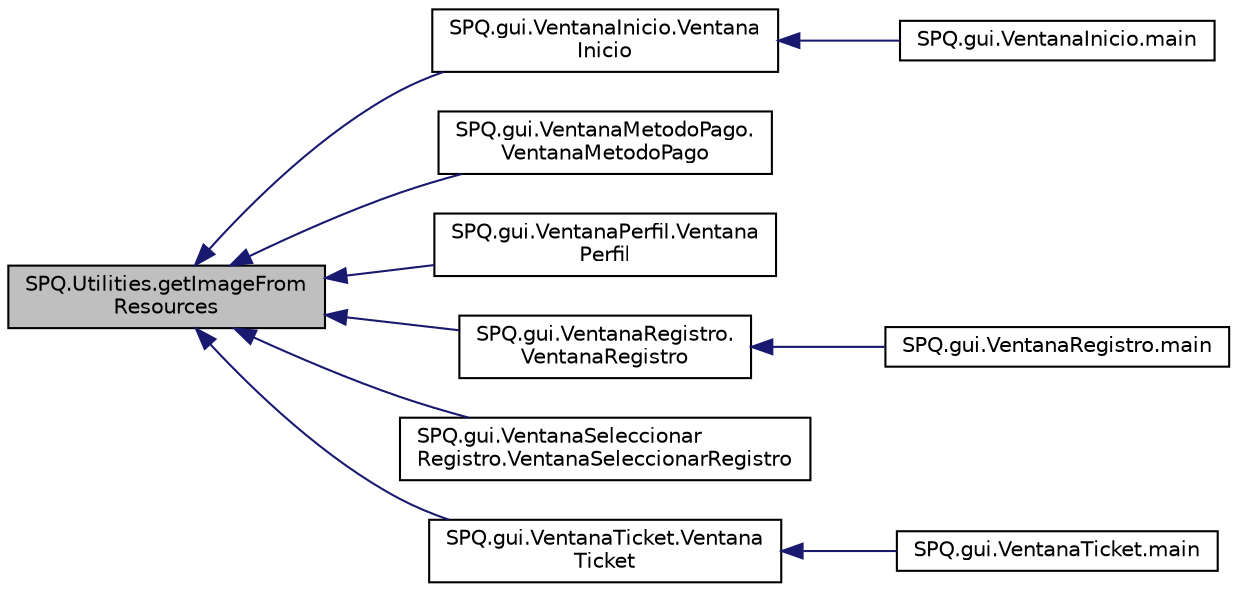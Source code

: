 digraph "SPQ.Utilities.getImageFromResources"
{
  edge [fontname="Helvetica",fontsize="10",labelfontname="Helvetica",labelfontsize="10"];
  node [fontname="Helvetica",fontsize="10",shape=record];
  rankdir="LR";
  Node1 [label="SPQ.Utilities.getImageFrom\lResources",height=0.2,width=0.4,color="black", fillcolor="grey75", style="filled", fontcolor="black"];
  Node1 -> Node2 [dir="back",color="midnightblue",fontsize="10",style="solid",fontname="Helvetica"];
  Node2 [label="SPQ.gui.VentanaInicio.Ventana\lInicio",height=0.2,width=0.4,color="black", fillcolor="white", style="filled",URL="$class_s_p_q_1_1gui_1_1_ventana_inicio.html#ab74166cbe23810e4b8586849fb86b54e"];
  Node2 -> Node3 [dir="back",color="midnightblue",fontsize="10",style="solid",fontname="Helvetica"];
  Node3 [label="SPQ.gui.VentanaInicio.main",height=0.2,width=0.4,color="black", fillcolor="white", style="filled",URL="$class_s_p_q_1_1gui_1_1_ventana_inicio.html#ab33d2c349f8f7475d2d6833e9bf75e76"];
  Node1 -> Node4 [dir="back",color="midnightblue",fontsize="10",style="solid",fontname="Helvetica"];
  Node4 [label="SPQ.gui.VentanaMetodoPago.\lVentanaMetodoPago",height=0.2,width=0.4,color="black", fillcolor="white", style="filled",URL="$class_s_p_q_1_1gui_1_1_ventana_metodo_pago.html#a26f9c85826129e253d02d7faa3b6f329"];
  Node1 -> Node5 [dir="back",color="midnightblue",fontsize="10",style="solid",fontname="Helvetica"];
  Node5 [label="SPQ.gui.VentanaPerfil.Ventana\lPerfil",height=0.2,width=0.4,color="black", fillcolor="white", style="filled",URL="$class_s_p_q_1_1gui_1_1_ventana_perfil.html#a16166538d7497a79cdc1e383ae852ac1"];
  Node1 -> Node6 [dir="back",color="midnightblue",fontsize="10",style="solid",fontname="Helvetica"];
  Node6 [label="SPQ.gui.VentanaRegistro.\lVentanaRegistro",height=0.2,width=0.4,color="black", fillcolor="white", style="filled",URL="$class_s_p_q_1_1gui_1_1_ventana_registro.html#a40069db92c94222331b181f23744c14f"];
  Node6 -> Node7 [dir="back",color="midnightblue",fontsize="10",style="solid",fontname="Helvetica"];
  Node7 [label="SPQ.gui.VentanaRegistro.main",height=0.2,width=0.4,color="black", fillcolor="white", style="filled",URL="$class_s_p_q_1_1gui_1_1_ventana_registro.html#a8d80a5efba104ecaefab065592e23a68"];
  Node1 -> Node8 [dir="back",color="midnightblue",fontsize="10",style="solid",fontname="Helvetica"];
  Node8 [label="SPQ.gui.VentanaSeleccionar\lRegistro.VentanaSeleccionarRegistro",height=0.2,width=0.4,color="black", fillcolor="white", style="filled",URL="$class_s_p_q_1_1gui_1_1_ventana_seleccionar_registro.html#ada3229c157db0999beb117311151fed1"];
  Node1 -> Node9 [dir="back",color="midnightblue",fontsize="10",style="solid",fontname="Helvetica"];
  Node9 [label="SPQ.gui.VentanaTicket.Ventana\lTicket",height=0.2,width=0.4,color="black", fillcolor="white", style="filled",URL="$class_s_p_q_1_1gui_1_1_ventana_ticket.html#a27ed535b91869f2e407303220482288e"];
  Node9 -> Node10 [dir="back",color="midnightblue",fontsize="10",style="solid",fontname="Helvetica"];
  Node10 [label="SPQ.gui.VentanaTicket.main",height=0.2,width=0.4,color="black", fillcolor="white", style="filled",URL="$class_s_p_q_1_1gui_1_1_ventana_ticket.html#a12b988a7f931a5e82ff48a47c7c07409"];
}
